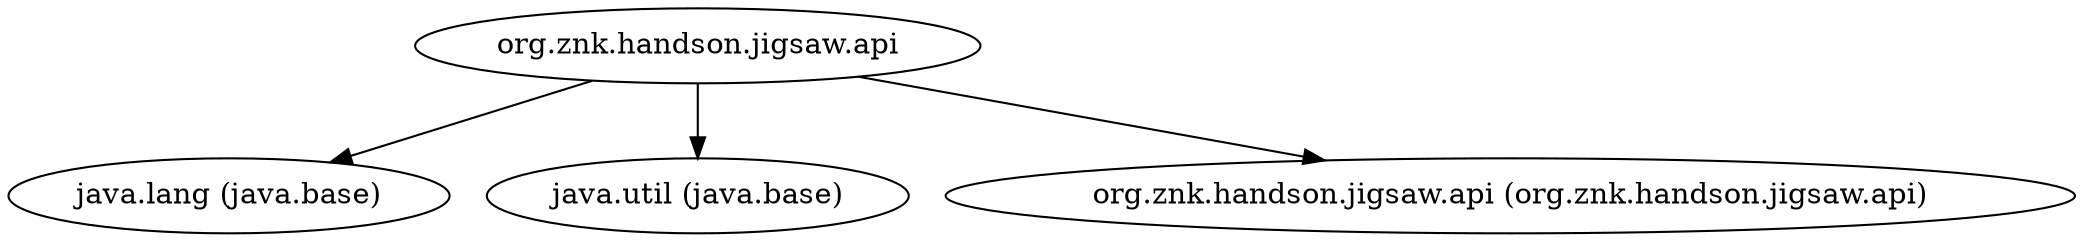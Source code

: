 digraph "org.znk.handson.jigsaw.api" {
    // Path: /home/louis/Dev/java9/hands-on-jigsaw/./api-marvel/build/libs/api-marvel.jar
   "org.znk.handson.jigsaw.api"                       -> "java.lang (java.base)";
   "org.znk.handson.jigsaw.api"                       -> "java.util (java.base)";
   "org.znk.handson.jigsaw.api"                       -> "org.znk.handson.jigsaw.api (org.znk.handson.jigsaw.api)";
}
